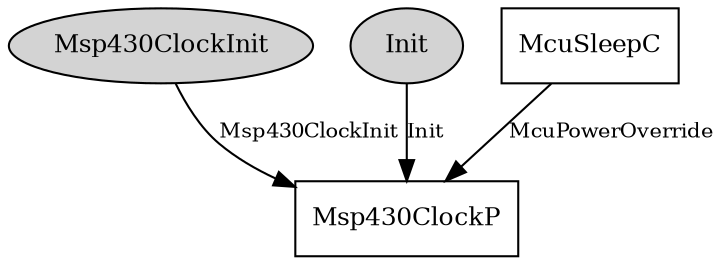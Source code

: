 digraph "tos.chips.msp430.timer.Msp430ClockC" {
  n0x405e35a0 [shape=ellipse, style=filled, label="Msp430ClockInit", fontsize=12];
  "Msp430ClockP" [fontsize=12, shape=box, URL="../chtml/tos.platforms.telosa.chips.cc2420x.tmicro.Msp430ClockP.html"];
  n0x405c7de8 [shape=ellipse, style=filled, label="Init", fontsize=12];
  "Msp430ClockP" [fontsize=12, shape=box, URL="../chtml/tos.platforms.telosa.chips.cc2420x.tmicro.Msp430ClockP.html"];
  "McuSleepC" [fontsize=12, shape=box, URL="../chtml/tos.platforms.telosa.chips.cc2420x.tmicro.McuSleepC.html"];
  "Msp430ClockP" [fontsize=12, shape=box, URL="../chtml/tos.platforms.telosa.chips.cc2420x.tmicro.Msp430ClockP.html"];
  "n0x405e35a0" -> "Msp430ClockP" [label="Msp430ClockInit", URL="../ihtml/tos.chips.msp430.timer.Msp430ClockInit.html", fontsize=10];
  "n0x405c7de8" -> "Msp430ClockP" [label="Init", URL="../ihtml/tos.interfaces.Init.html", fontsize=10];
  "McuSleepC" -> "Msp430ClockP" [label="McuPowerOverride", URL="../ihtml/tos.interfaces.McuPowerOverride.html", fontsize=10];
}
